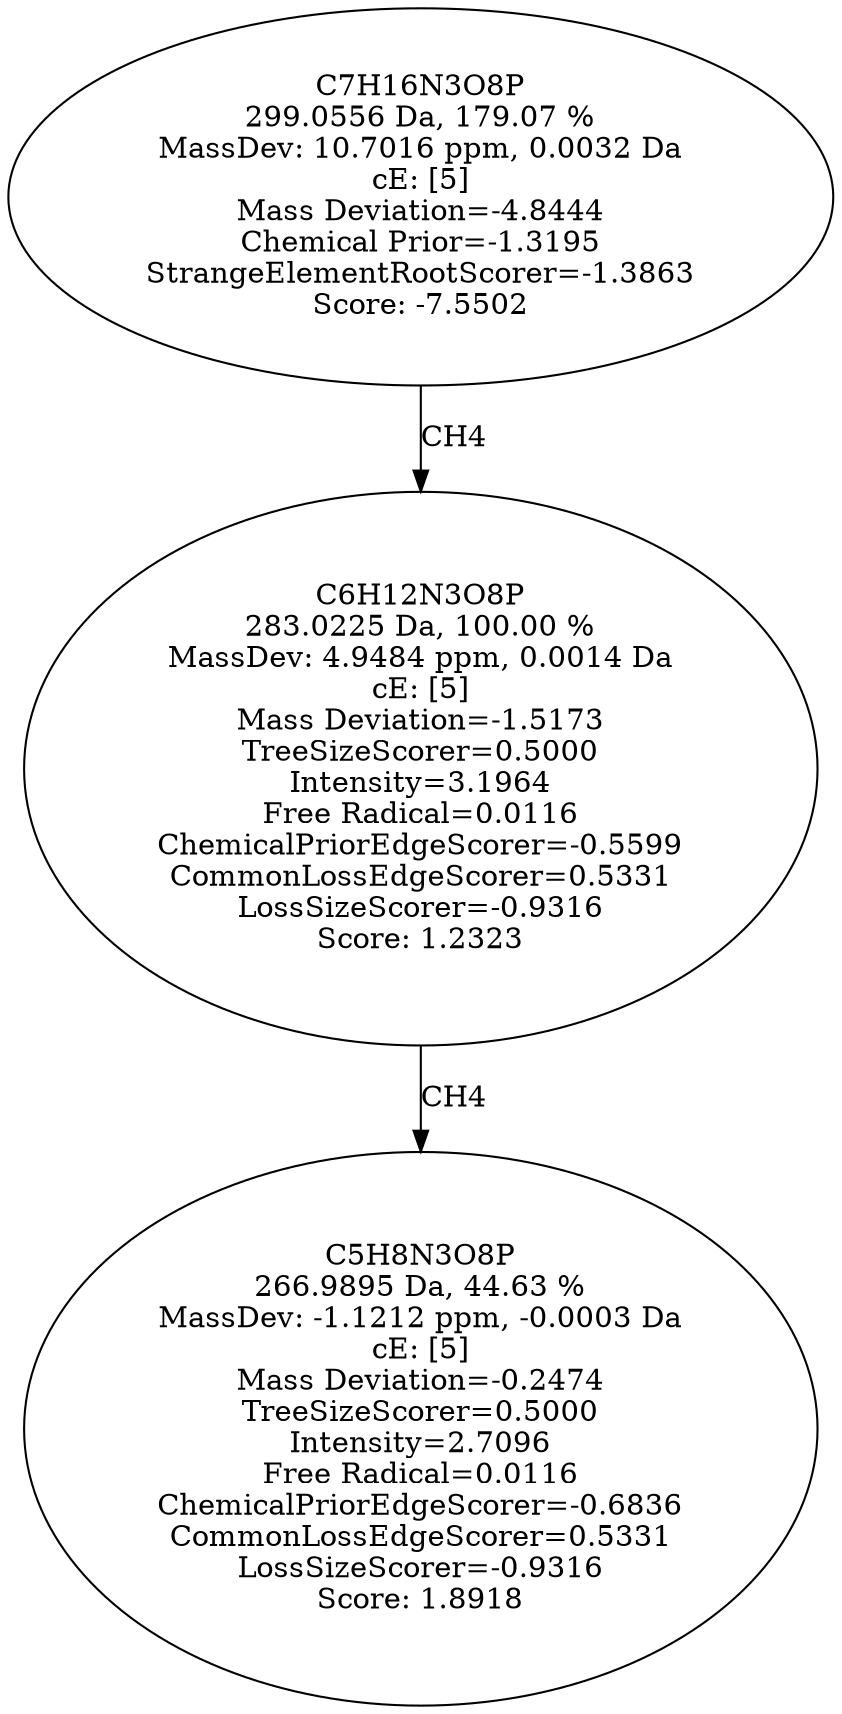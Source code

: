 strict digraph {
v1 [label="C5H8N3O8P\n266.9895 Da, 44.63 %\nMassDev: -1.1212 ppm, -0.0003 Da\ncE: [5]\nMass Deviation=-0.2474\nTreeSizeScorer=0.5000\nIntensity=2.7096\nFree Radical=0.0116\nChemicalPriorEdgeScorer=-0.6836\nCommonLossEdgeScorer=0.5331\nLossSizeScorer=-0.9316\nScore: 1.8918"];
v2 [label="C6H12N3O8P\n283.0225 Da, 100.00 %\nMassDev: 4.9484 ppm, 0.0014 Da\ncE: [5]\nMass Deviation=-1.5173\nTreeSizeScorer=0.5000\nIntensity=3.1964\nFree Radical=0.0116\nChemicalPriorEdgeScorer=-0.5599\nCommonLossEdgeScorer=0.5331\nLossSizeScorer=-0.9316\nScore: 1.2323"];
v3 [label="C7H16N3O8P\n299.0556 Da, 179.07 %\nMassDev: 10.7016 ppm, 0.0032 Da\ncE: [5]\nMass Deviation=-4.8444\nChemical Prior=-1.3195\nStrangeElementRootScorer=-1.3863\nScore: -7.5502"];
v2 -> v1 [label="CH4"];
v3 -> v2 [label="CH4"];
}